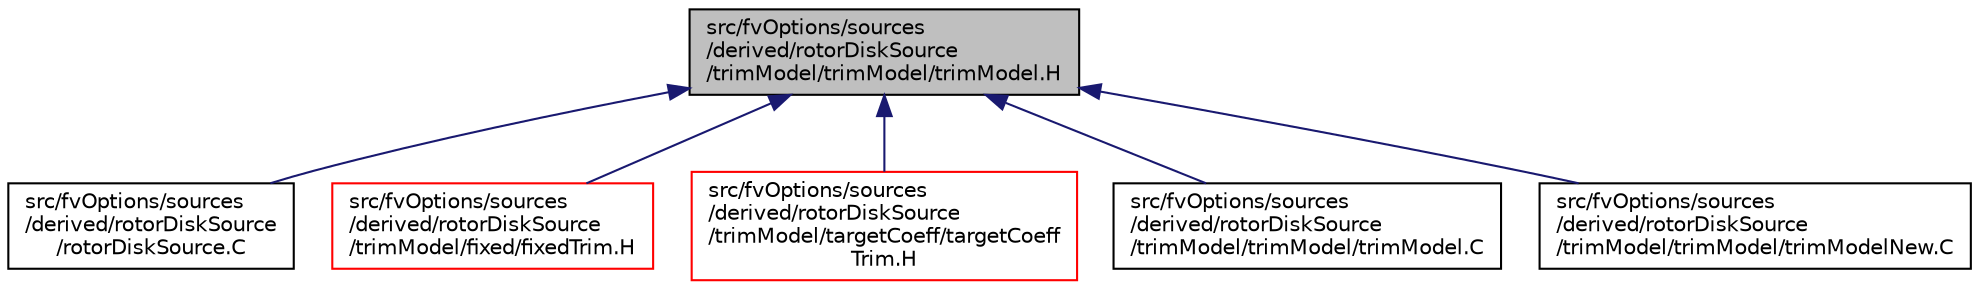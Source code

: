 digraph "src/fvOptions/sources/derived/rotorDiskSource/trimModel/trimModel/trimModel.H"
{
  bgcolor="transparent";
  edge [fontname="Helvetica",fontsize="10",labelfontname="Helvetica",labelfontsize="10"];
  node [fontname="Helvetica",fontsize="10",shape=record];
  Node1 [label="src/fvOptions/sources\l/derived/rotorDiskSource\l/trimModel/trimModel/trimModel.H",height=0.2,width=0.4,color="black", fillcolor="grey75", style="filled", fontcolor="black"];
  Node1 -> Node2 [dir="back",color="midnightblue",fontsize="10",style="solid",fontname="Helvetica"];
  Node2 [label="src/fvOptions/sources\l/derived/rotorDiskSource\l/rotorDiskSource.C",height=0.2,width=0.4,color="black",URL="$a06446.html"];
  Node1 -> Node3 [dir="back",color="midnightblue",fontsize="10",style="solid",fontname="Helvetica"];
  Node3 [label="src/fvOptions/sources\l/derived/rotorDiskSource\l/trimModel/fixed/fixedTrim.H",height=0.2,width=0.4,color="red",URL="$a06451.html"];
  Node1 -> Node4 [dir="back",color="midnightblue",fontsize="10",style="solid",fontname="Helvetica"];
  Node4 [label="src/fvOptions/sources\l/derived/rotorDiskSource\l/trimModel/targetCoeff/targetCoeff\lTrim.H",height=0.2,width=0.4,color="red",URL="$a06453.html"];
  Node1 -> Node5 [dir="back",color="midnightblue",fontsize="10",style="solid",fontname="Helvetica"];
  Node5 [label="src/fvOptions/sources\l/derived/rotorDiskSource\l/trimModel/trimModel/trimModel.C",height=0.2,width=0.4,color="black",URL="$a06454.html"];
  Node1 -> Node6 [dir="back",color="midnightblue",fontsize="10",style="solid",fontname="Helvetica"];
  Node6 [label="src/fvOptions/sources\l/derived/rotorDiskSource\l/trimModel/trimModel/trimModelNew.C",height=0.2,width=0.4,color="black",URL="$a06456.html"];
}
